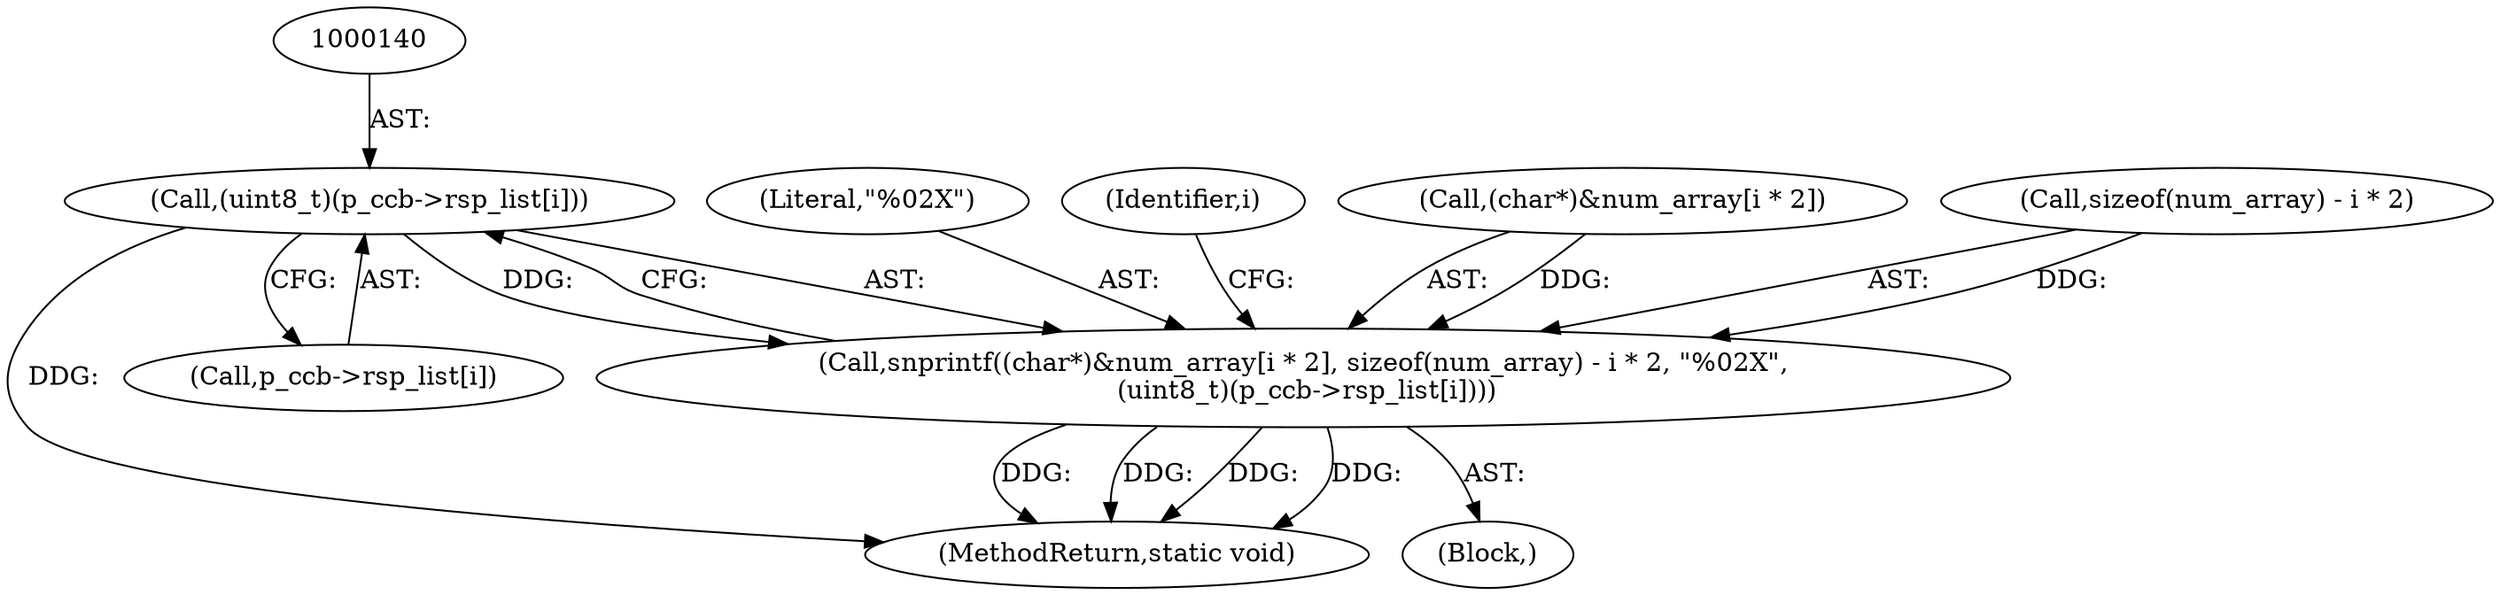 digraph "0_Android_11fb7aa03437eccac98d90ca2de1730a02a515e2@array" {
"1000139" [label="(Call,(uint8_t)(p_ccb->rsp_list[i]))"];
"1000123" [label="(Call,snprintf((char*)&num_array[i * 2], sizeof(num_array) - i * 2, \"%02X\",\n (uint8_t)(p_ccb->rsp_list[i])))"];
"1000303" [label="(MethodReturn,static void)"];
"1000122" [label="(Block,)"];
"1000138" [label="(Literal,\"%02X\")"];
"1000121" [label="(Identifier,i)"];
"1000139" [label="(Call,(uint8_t)(p_ccb->rsp_list[i]))"];
"1000141" [label="(Call,p_ccb->rsp_list[i])"];
"1000123" [label="(Call,snprintf((char*)&num_array[i * 2], sizeof(num_array) - i * 2, \"%02X\",\n (uint8_t)(p_ccb->rsp_list[i])))"];
"1000124" [label="(Call,(char*)&num_array[i * 2])"];
"1000132" [label="(Call,sizeof(num_array) - i * 2)"];
"1000139" -> "1000123"  [label="AST: "];
"1000139" -> "1000141"  [label="CFG: "];
"1000140" -> "1000139"  [label="AST: "];
"1000141" -> "1000139"  [label="AST: "];
"1000123" -> "1000139"  [label="CFG: "];
"1000139" -> "1000303"  [label="DDG: "];
"1000139" -> "1000123"  [label="DDG: "];
"1000123" -> "1000122"  [label="AST: "];
"1000124" -> "1000123"  [label="AST: "];
"1000132" -> "1000123"  [label="AST: "];
"1000138" -> "1000123"  [label="AST: "];
"1000121" -> "1000123"  [label="CFG: "];
"1000123" -> "1000303"  [label="DDG: "];
"1000123" -> "1000303"  [label="DDG: "];
"1000123" -> "1000303"  [label="DDG: "];
"1000123" -> "1000303"  [label="DDG: "];
"1000124" -> "1000123"  [label="DDG: "];
"1000132" -> "1000123"  [label="DDG: "];
}

